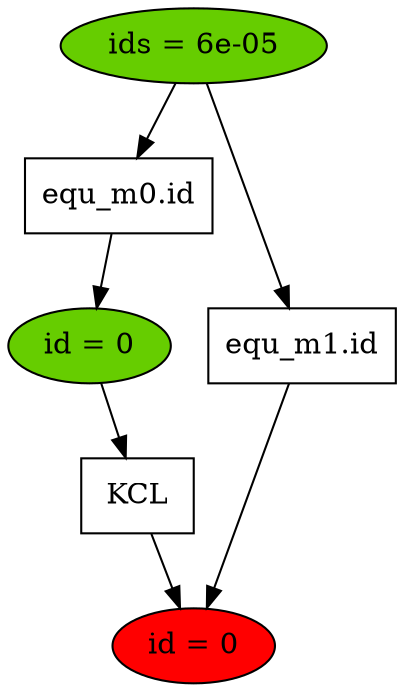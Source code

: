 digraph graf {

  name="inverter"
  
  260 [label="ids = 6e-05", style=filled, fillcolor=chartreuse3];
  263 [label="id = 0", style=filled, fillcolor=chartreuse3];
  274 [label="id = 0", style=filled, fillcolor=red];
  293 [label="equ_m0.id", shape="rectangle"];
  297 [label="equ_m1.id", shape="rectangle"];
  301 [label="KCL", shape="rectangle"];

  293 -> 263
  260 -> 293
  297 -> 274
  260 -> 297
  263 -> 301
  301 -> 274
}
